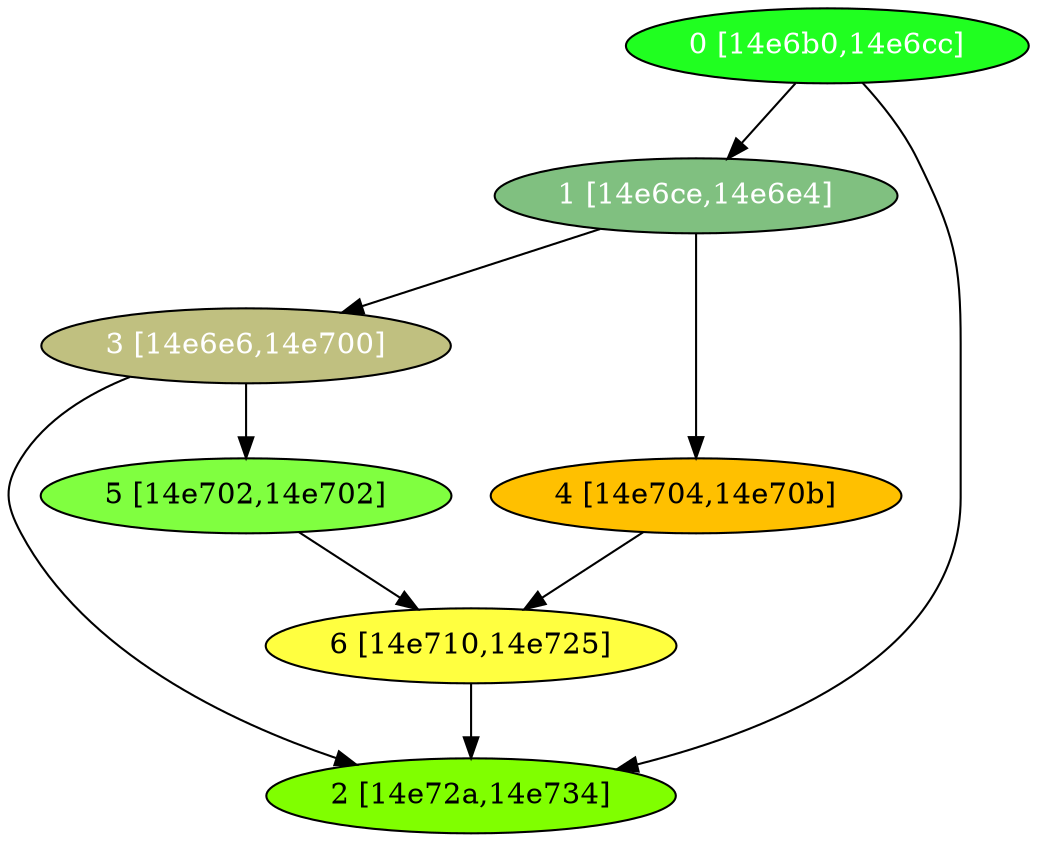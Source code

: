 diGraph libnss3{
	libnss3_0  [style=filled fillcolor="#20FF20" fontcolor="#ffffff" shape=oval label="0 [14e6b0,14e6cc]"]
	libnss3_1  [style=filled fillcolor="#80C080" fontcolor="#ffffff" shape=oval label="1 [14e6ce,14e6e4]"]
	libnss3_2  [style=filled fillcolor="#80FF00" fontcolor="#000000" shape=oval label="2 [14e72a,14e734]"]
	libnss3_3  [style=filled fillcolor="#C0C080" fontcolor="#ffffff" shape=oval label="3 [14e6e6,14e700]"]
	libnss3_4  [style=filled fillcolor="#FFC000" fontcolor="#000000" shape=oval label="4 [14e704,14e70b]"]
	libnss3_5  [style=filled fillcolor="#80FF40" fontcolor="#000000" shape=oval label="5 [14e702,14e702]"]
	libnss3_6  [style=filled fillcolor="#FFFF40" fontcolor="#000000" shape=oval label="6 [14e710,14e725]"]

	libnss3_0 -> libnss3_1
	libnss3_0 -> libnss3_2
	libnss3_1 -> libnss3_3
	libnss3_1 -> libnss3_4
	libnss3_3 -> libnss3_2
	libnss3_3 -> libnss3_5
	libnss3_4 -> libnss3_6
	libnss3_5 -> libnss3_6
	libnss3_6 -> libnss3_2
}
